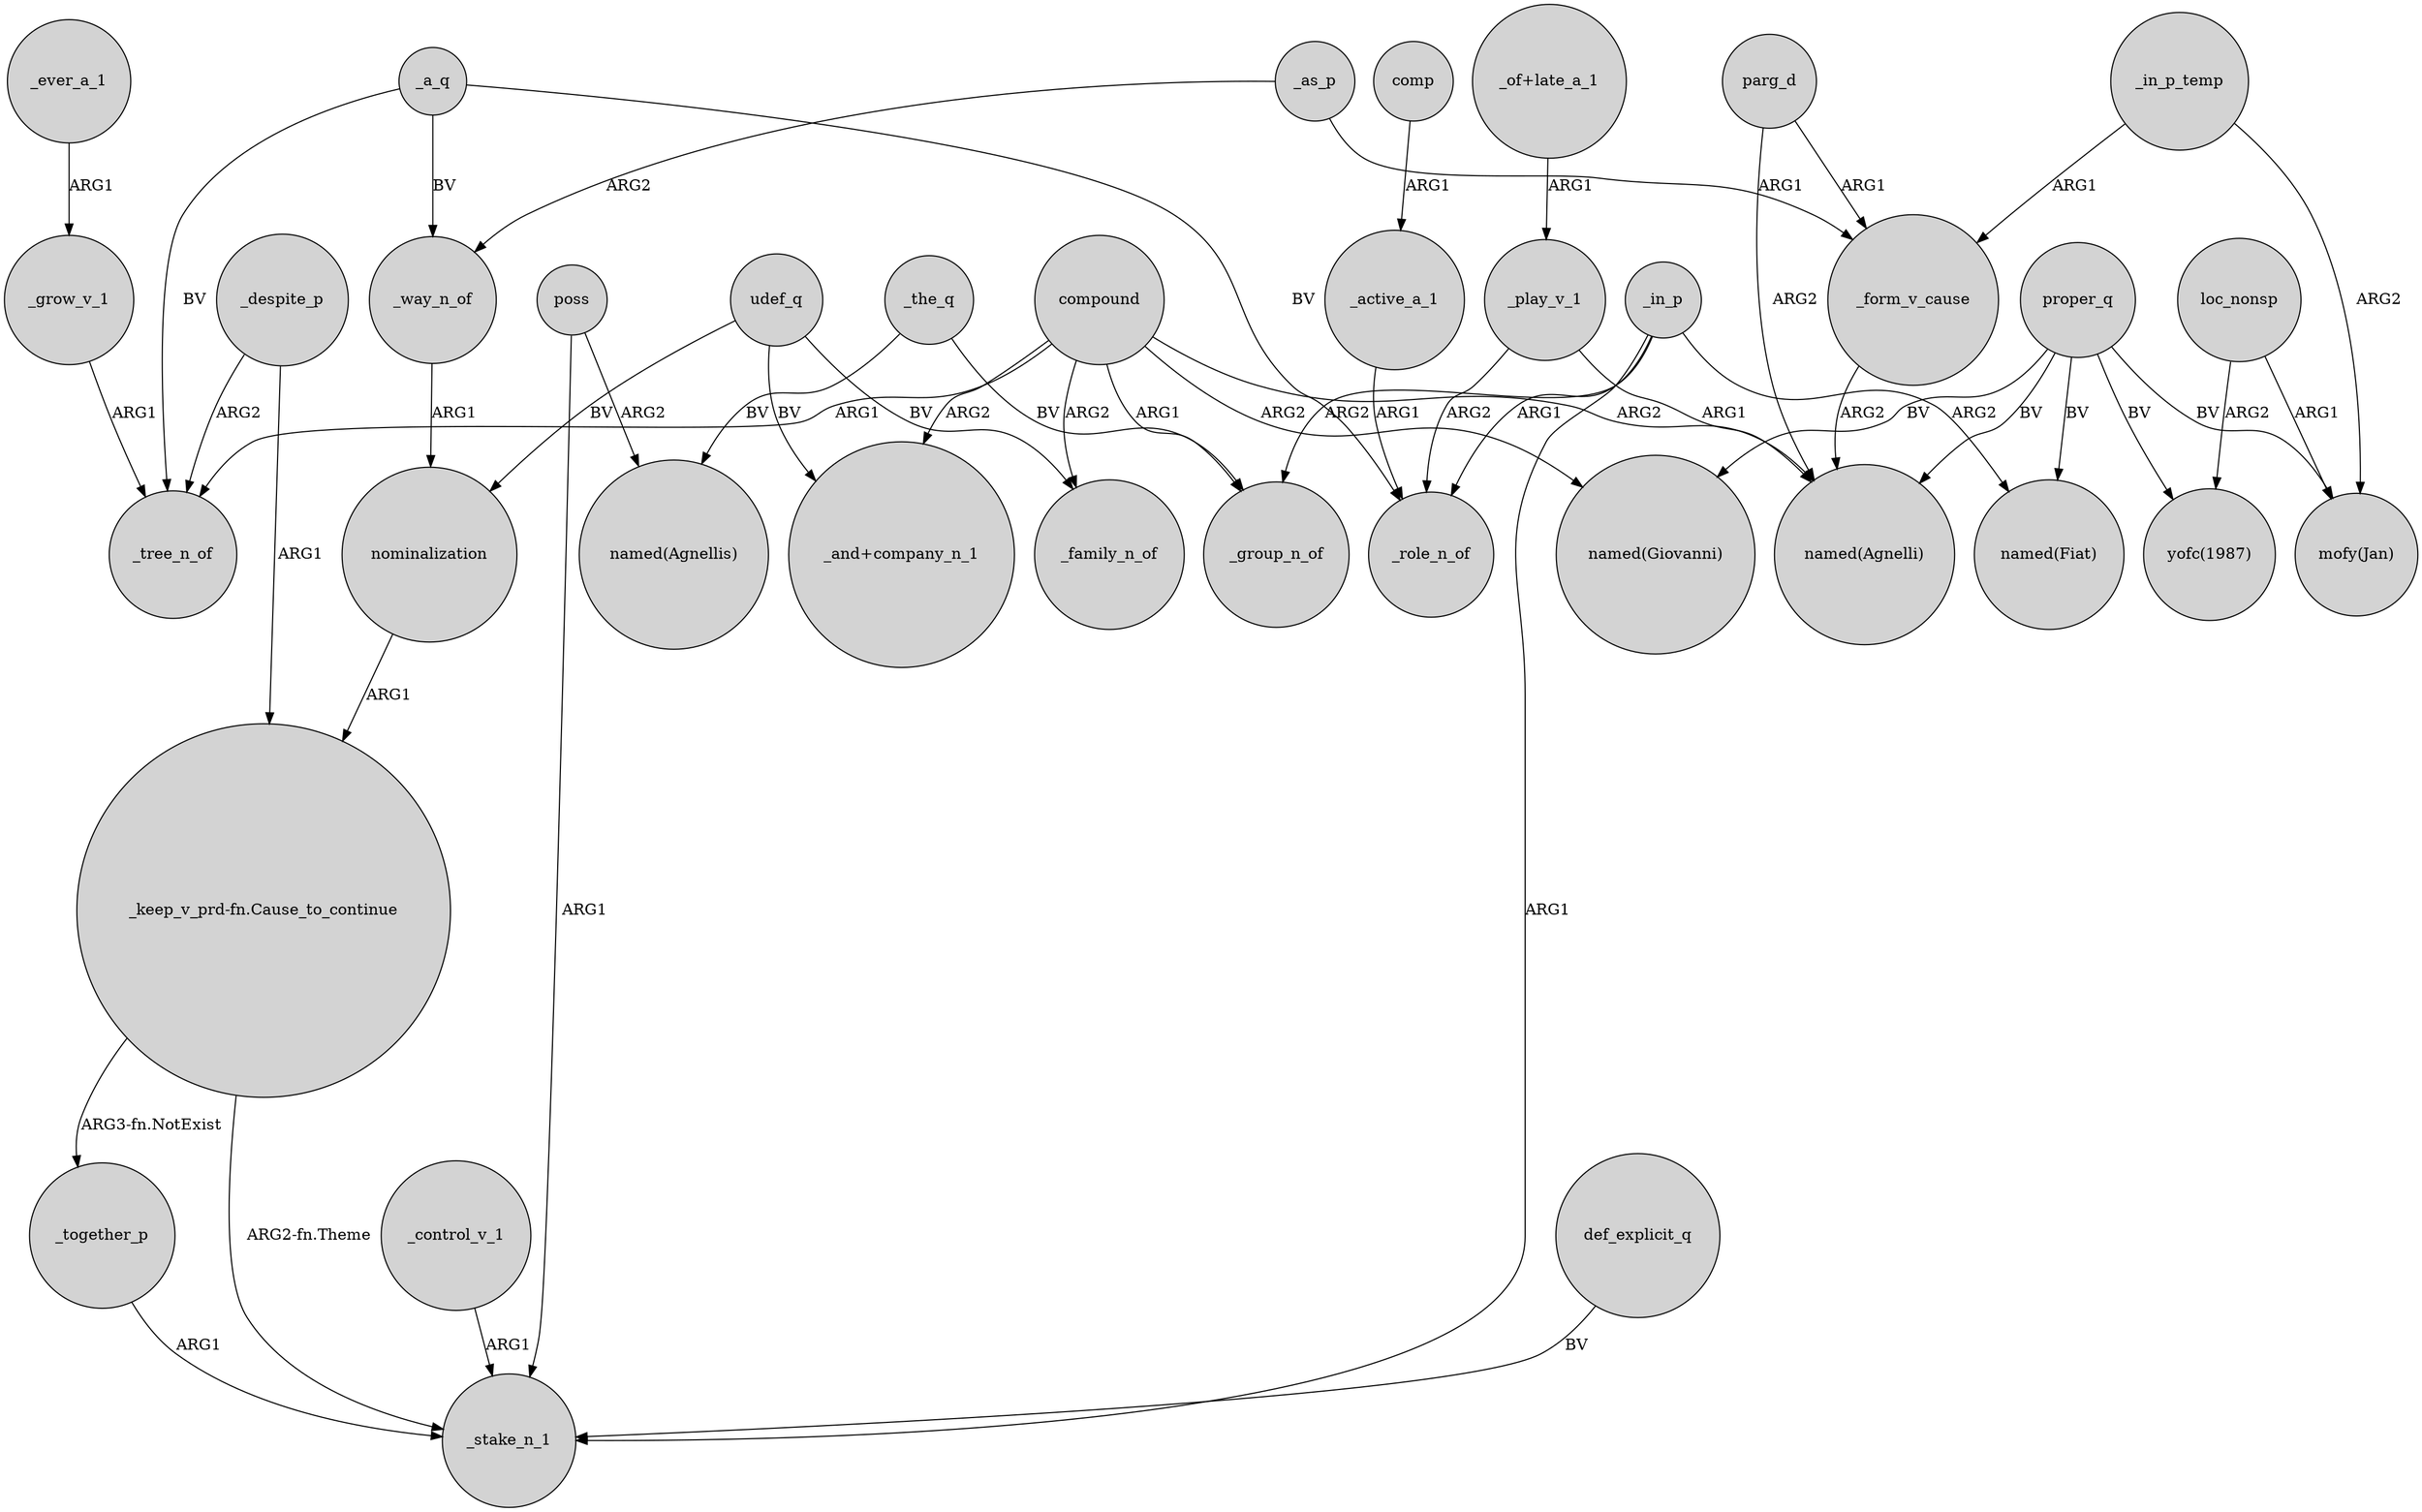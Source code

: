 digraph {
	node [shape=circle style=filled]
	_together_p -> _stake_n_1 [label=ARG1]
	_active_a_1 -> _role_n_of [label=ARG1]
	parg_d -> _form_v_cause [label=ARG1]
	_in_p -> _group_n_of [label=ARG2]
	_in_p_temp -> "mofy(Jan)" [label=ARG2]
	_a_q -> _role_n_of [label=BV]
	compound -> "named(Giovanni)" [label=ARG2]
	_play_v_1 -> "named(Agnelli)" [label=ARG1]
	_grow_v_1 -> _tree_n_of [label=ARG1]
	_control_v_1 -> _stake_n_1 [label=ARG1]
	compound -> _family_n_of [label=ARG2]
	"_of+late_a_1" -> _play_v_1 [label=ARG1]
	_the_q -> _group_n_of [label=BV]
	_despite_p -> _tree_n_of [label=ARG2]
	proper_q -> "mofy(Jan)" [label=BV]
	_a_q -> _tree_n_of [label=BV]
	_the_q -> "named(Agnellis)" [label=BV]
	poss -> "named(Agnellis)" [label=ARG2]
	_ever_a_1 -> _grow_v_1 [label=ARG1]
	_in_p -> _stake_n_1 [label=ARG1]
	_form_v_cause -> "named(Agnelli)" [label=ARG2]
	nominalization -> "_keep_v_prd-fn.Cause_to_continue" [label=ARG1]
	compound -> "_and+company_n_1" [label=ARG2]
	poss -> _stake_n_1 [label=ARG1]
	proper_q -> "named(Giovanni)" [label=BV]
	compound -> _tree_n_of [label=ARG1]
	_in_p -> "named(Fiat)" [label=ARG2]
	compound -> "named(Agnelli)" [label=ARG2]
	_in_p_temp -> _form_v_cause [label=ARG1]
	udef_q -> nominalization [label=BV]
	proper_q -> "yofc(1987)" [label=BV]
	_despite_p -> "_keep_v_prd-fn.Cause_to_continue" [label=ARG1]
	"_keep_v_prd-fn.Cause_to_continue" -> _together_p [label="ARG3-fn.NotExist"]
	udef_q -> "_and+company_n_1" [label=BV]
	"_keep_v_prd-fn.Cause_to_continue" -> _stake_n_1 [label="ARG2-fn.Theme"]
	proper_q -> "named(Fiat)" [label=BV]
	_as_p -> _form_v_cause [label=ARG1]
	comp -> _active_a_1 [label=ARG1]
	parg_d -> "named(Agnelli)" [label=ARG2]
	_play_v_1 -> _role_n_of [label=ARG2]
	_a_q -> _way_n_of [label=BV]
	udef_q -> _family_n_of [label=BV]
	proper_q -> "named(Agnelli)" [label=BV]
	loc_nonsp -> "mofy(Jan)" [label=ARG1]
	_in_p -> _role_n_of [label=ARG1]
	compound -> _group_n_of [label=ARG1]
	loc_nonsp -> "yofc(1987)" [label=ARG2]
	_as_p -> _way_n_of [label=ARG2]
	_way_n_of -> nominalization [label=ARG1]
	def_explicit_q -> _stake_n_1 [label=BV]
}
